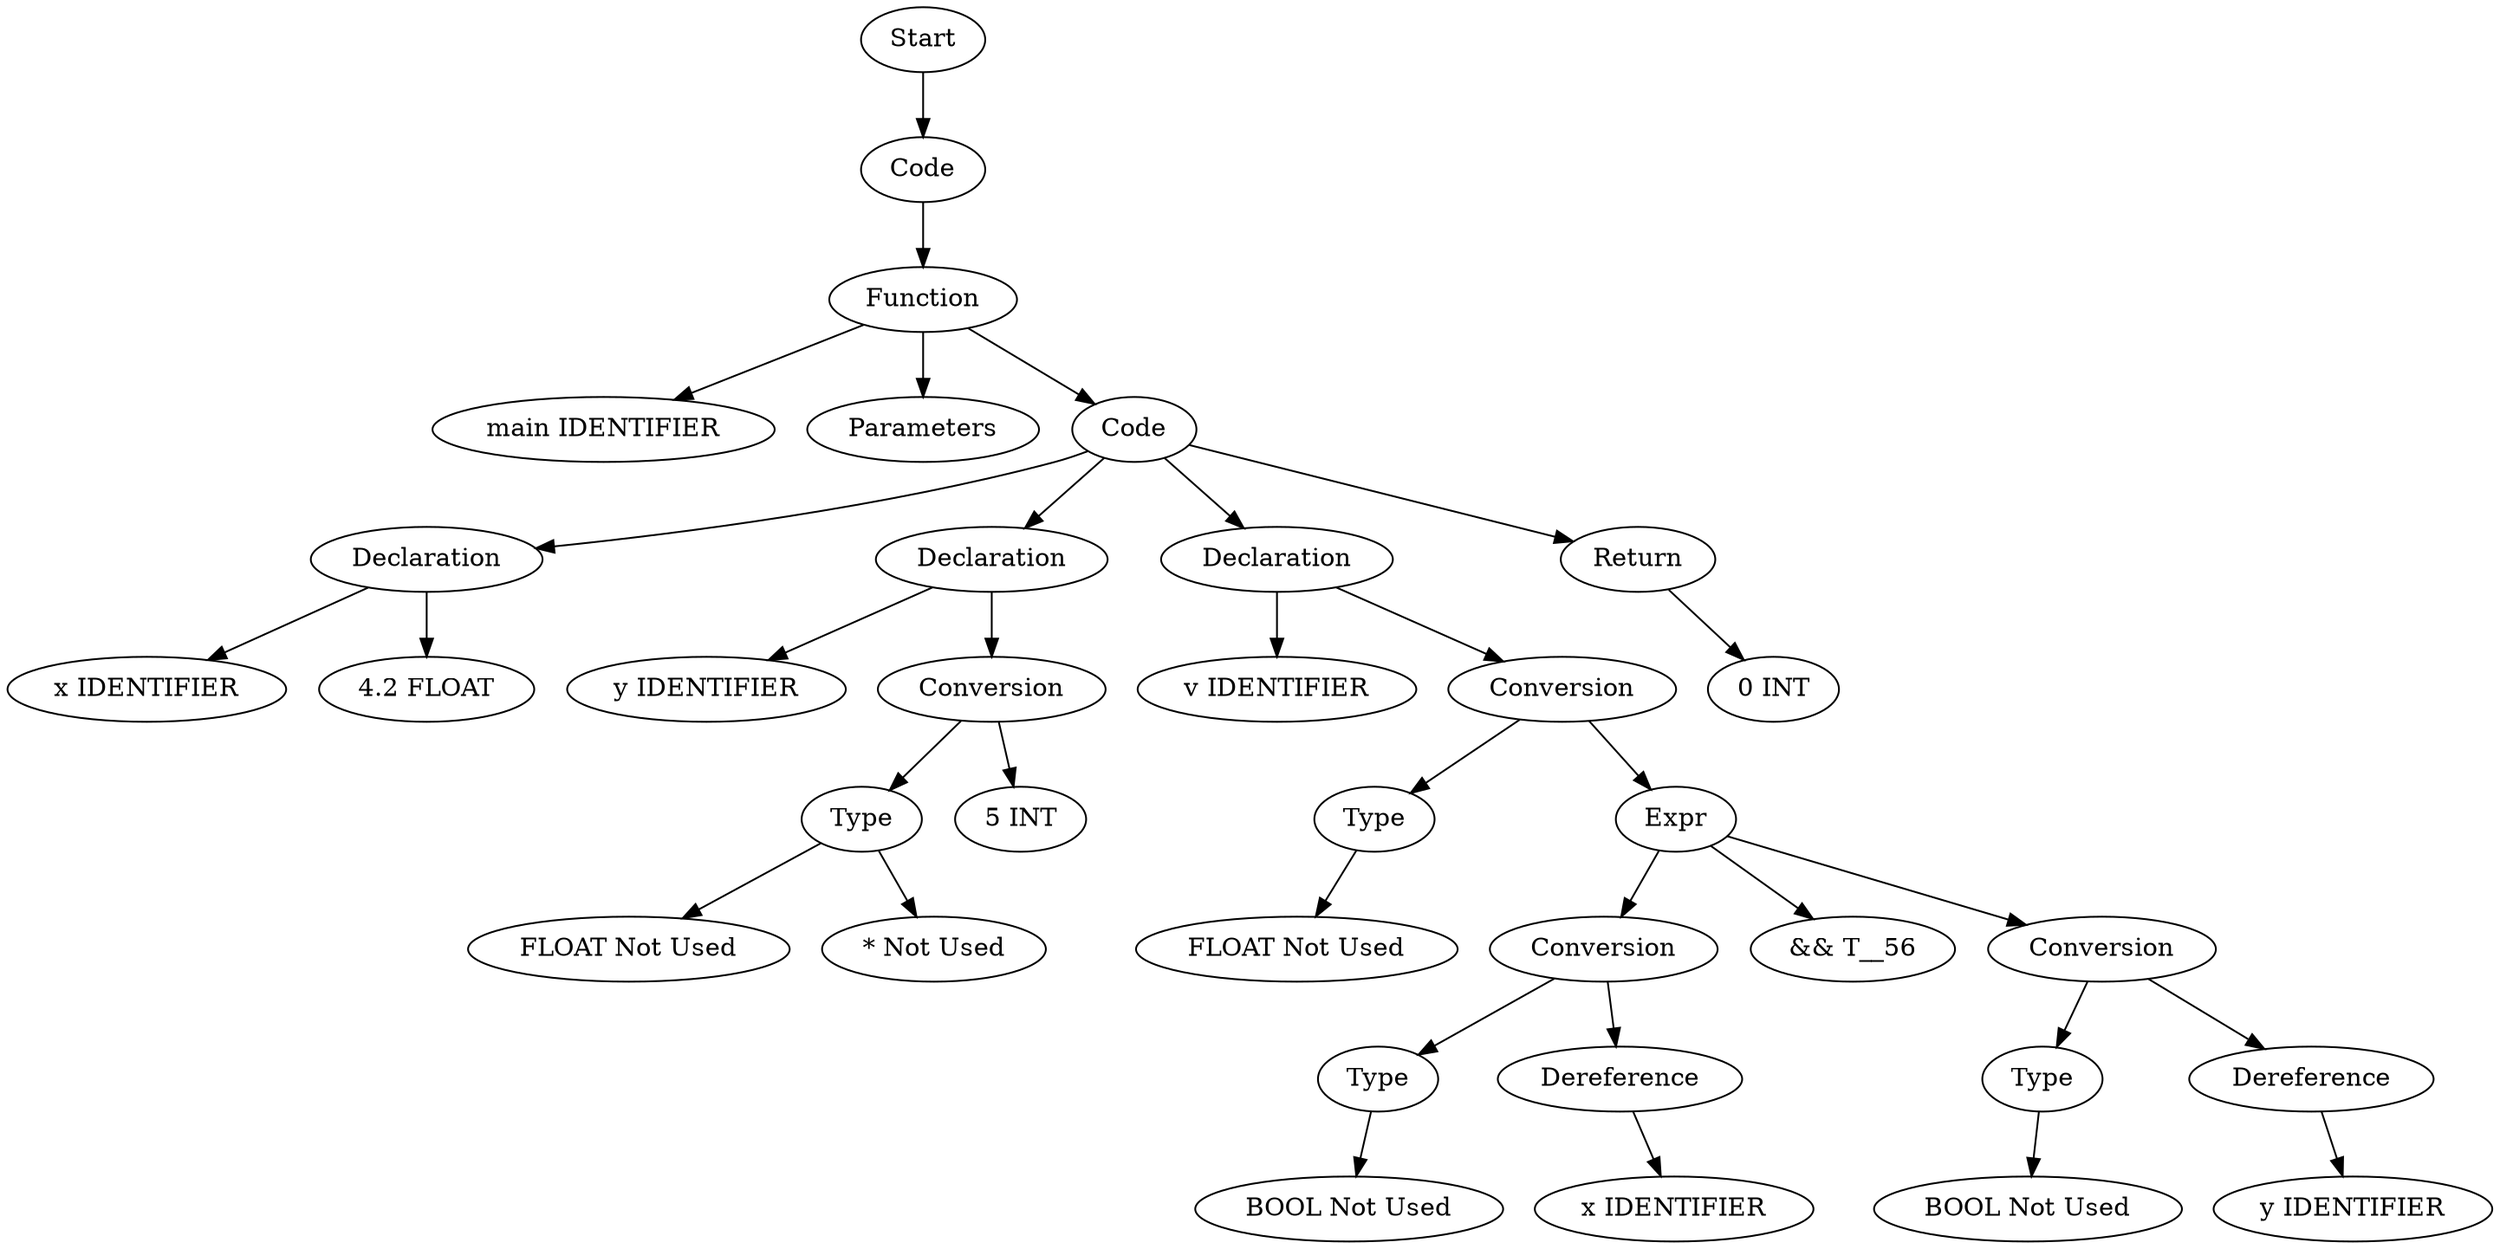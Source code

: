 digraph AST {
  "126630981650672" [label="Start"];
  "126630981650672" -> "126630981652112";
  "126630981652112" [label="Code"];
  "126630981652112" -> "126630981652400";
  "126630981652400" [label="Function"];
  "126630981652400" -> "126630981652064";
  "126630981652400" -> "126630981649280";
  "126630981652400" -> "126630981655136";
  "126630981652064" [label="main IDENTIFIER"];
  "126630981649280" [label="Parameters"];
  "126630981655136" [label="Code"];
  "126630981655136" -> "126630981651968";
  "126630981655136" -> "126630981651920";
  "126630981655136" -> "126630981654320";
  "126630981655136" -> "126630981654080";
  "126630981651968" [label="Declaration"];
  "126630981651968" -> "126630981652016";
  "126630981651968" -> "126630981653888";
  "126630981652016" [label="x IDENTIFIER"];
  "126630981653888" [label="4.2 FLOAT"];
  "126630981651920" [label="Declaration"];
  "126630981651920" -> "126630981648512";
  "126630981651920" -> "126630981655472";
  "126630981648512" [label="y IDENTIFIER"];
  "126630981655472" [label="Conversion"];
  "126630981655472" -> "126630981655952";
  "126630981655472" -> "126630981649184";
  "126630981655952" [label="Type"];
  "126630981655952" -> "126630981649232";
  "126630981655952" -> "126630981654656";
  "126630981649232" [label="FLOAT Not Used"];
  "126630981654656" [label="* Not Used"];
  "126630981649184" [label="5 INT"];
  "126630981654320" [label="Declaration"];
  "126630981654320" -> "126630981648944";
  "126630981654320" -> "126630981653312";
  "126630981648944" [label="v IDENTIFIER"];
  "126630981653312" [label="Conversion"];
  "126630981653312" -> "126630981656000";
  "126630981653312" -> "126630981654848";
  "126630981656000" [label="Type"];
  "126630981656000" -> "126630981655280";
  "126630981655280" [label="FLOAT Not Used"];
  "126630981654848" [label="Expr"];
  "126630981654848" -> "126630981650864";
  "126630981654848" -> "126630981649904";
  "126630981654848" -> "126630981657872";
  "126630981650864" [label="Conversion"];
  "126630981650864" -> "126630981648752";
  "126630981650864" -> "126630981649856";
  "126630981648752" [label="Type"];
  "126630981648752" -> "126630981661520";
  "126630981661520" [label="BOOL Not Used"];
  "126630981649856" [label="Dereference"];
  "126630981649856" -> "126630981660176";
  "126630981660176" [label="x IDENTIFIER"];
  "126630981649904" [label="&& T__56"];
  "126630981657872" [label="Conversion"];
  "126630981657872" -> "126630981657536";
  "126630981657872" -> "126630981660368";
  "126630981657536" [label="Type"];
  "126630981657536" -> "126630981658448";
  "126630981658448" [label="BOOL Not Used"];
  "126630981660368" [label="Dereference"];
  "126630981660368" -> "126630981659840";
  "126630981659840" [label="y IDENTIFIER"];
  "126630981654080" [label="Return"];
  "126630981654080" -> "126630981654272";
  "126630981654272" [label="0 INT"];
}
